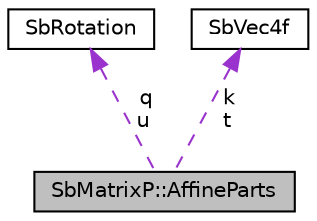 digraph "SbMatrixP::AffineParts"
{
 // LATEX_PDF_SIZE
  edge [fontname="Helvetica",fontsize="10",labelfontname="Helvetica",labelfontsize="10"];
  node [fontname="Helvetica",fontsize="10",shape=record];
  Node1 [label="SbMatrixP::AffineParts",height=0.2,width=0.4,color="black", fillcolor="grey75", style="filled", fontcolor="black",tooltip=" "];
  Node2 -> Node1 [dir="back",color="darkorchid3",fontsize="10",style="dashed",label=" q\nu" ,fontname="Helvetica"];
  Node2 [label="SbRotation",height=0.2,width=0.4,color="black", fillcolor="white", style="filled",URL="$classSbRotation.html",tooltip="The SbRotation class represents a rotation in 3D space."];
  Node3 -> Node1 [dir="back",color="darkorchid3",fontsize="10",style="dashed",label=" k\nt" ,fontname="Helvetica"];
  Node3 [label="SbVec4f",height=0.2,width=0.4,color="black", fillcolor="white", style="filled",URL="$classSbVec4f.html",tooltip="The SbVec4f class is a 4 dimensional vector with floating point coordinates."];
}
